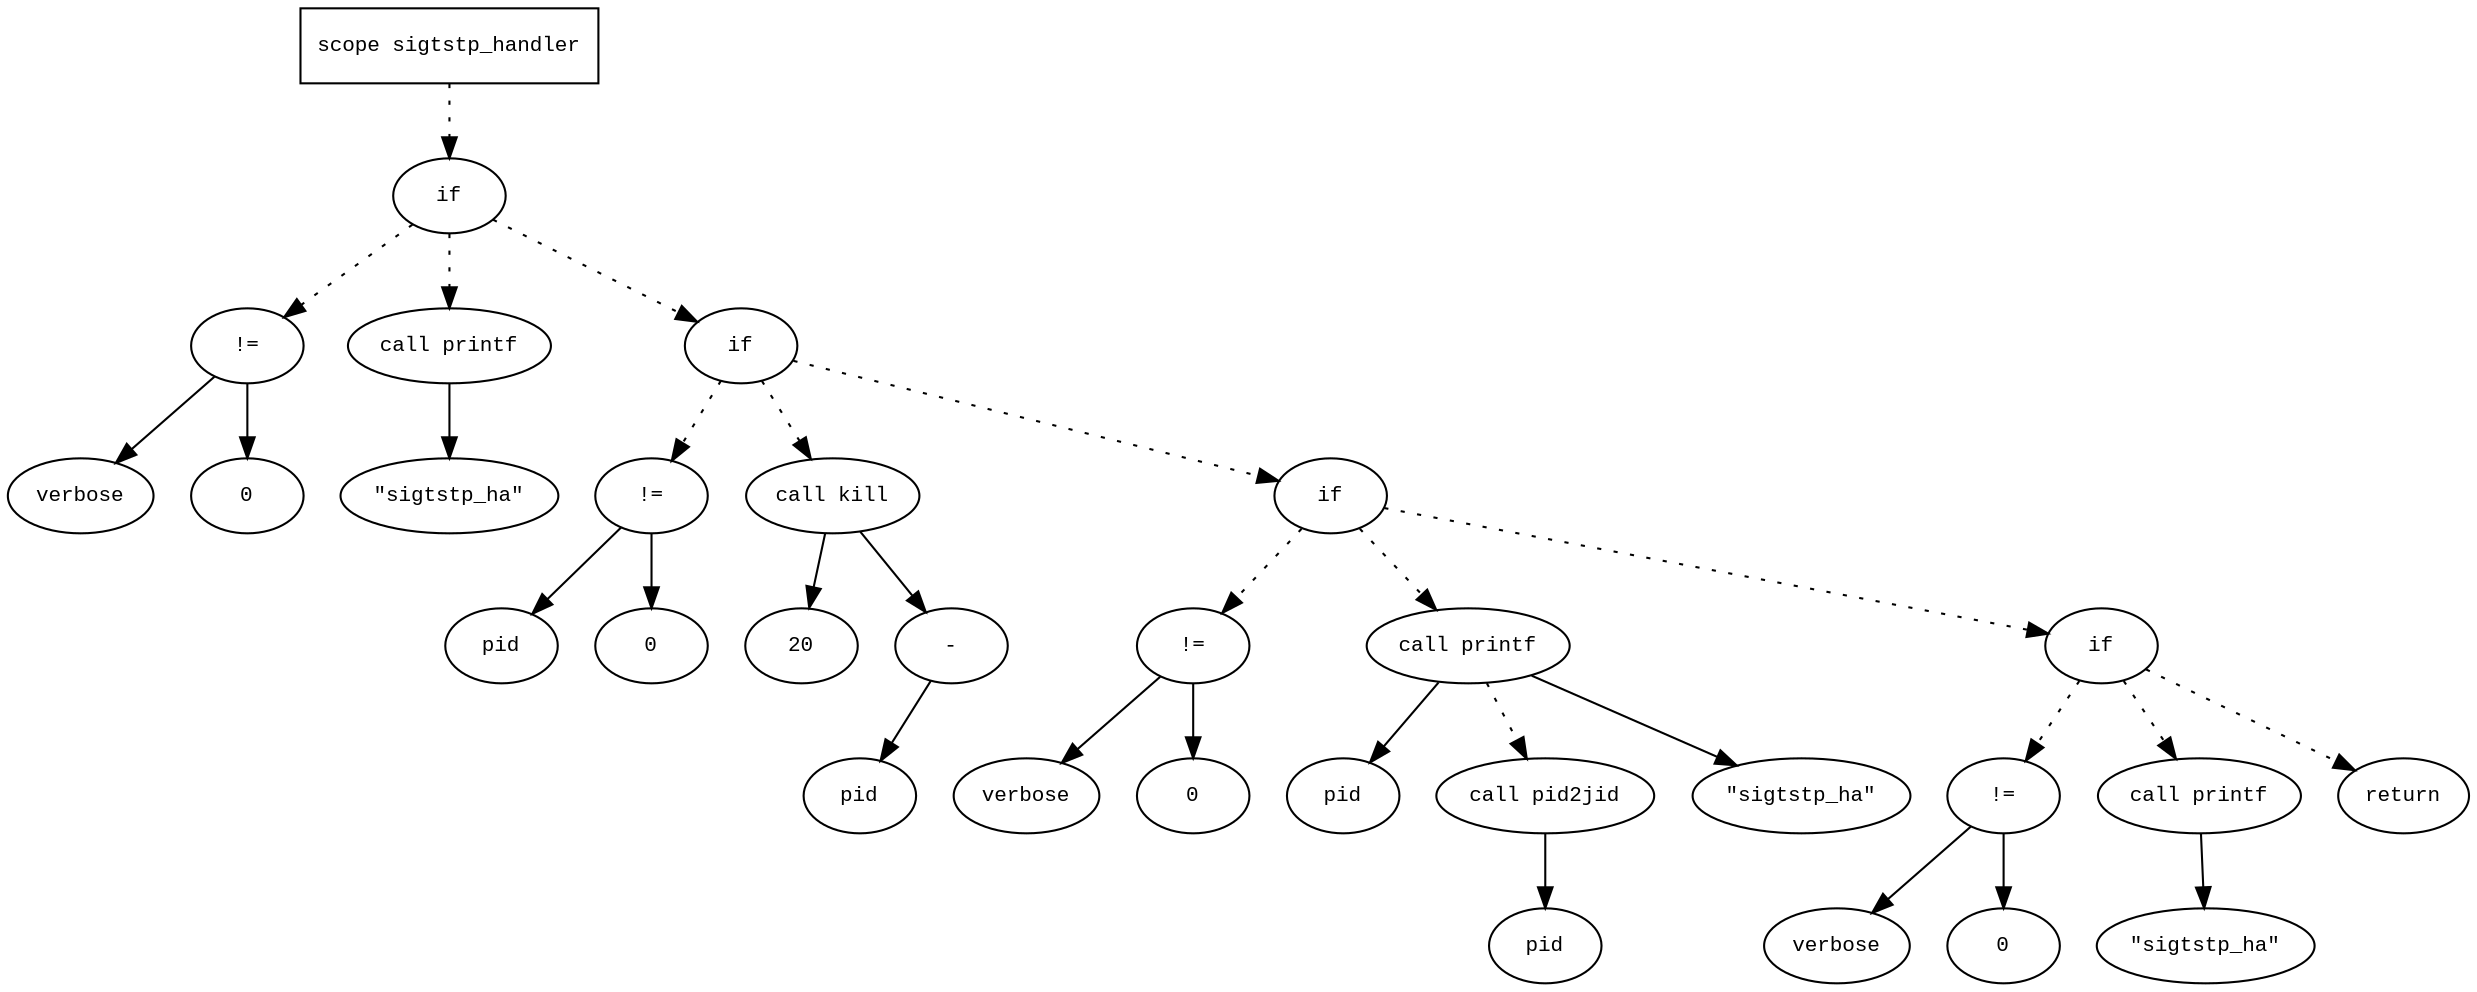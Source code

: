 digraph AST {
  graph [fontname="Times New Roman",fontsize=10];
  node  [fontname="Courier New",fontsize=10];
  edge  [fontname="Times New Roman",fontsize=10];

  node1 [label="scope sigtstp_handler",shape=box];
  node2 [label="if",shape=ellipse];
  node1 -> node2 [style=dotted];
  node3 [label="!=",shape=ellipse];
  node4 [label="verbose",shape=ellipse];
  node3 -> node4;
  node5 [label="0",shape=ellipse];
  node3 -> node5;
  node2 -> node3 [style=dotted];
  node6 [label="call printf",shape=ellipse];
  node7 [label="\"sigtstp_ha\"",shape=ellipse];
  node6 -> node7;
  node2 -> node6 [style=dotted];
  node8 [label="if",shape=ellipse];
  node2 -> node8 [style=dotted];
  node9 [label="!=",shape=ellipse];
  node10 [label="pid",shape=ellipse];
  node9 -> node10;
  node11 [label="0",shape=ellipse];
  node9 -> node11;
  node8 -> node9 [style=dotted];
  node12 [label="call kill",shape=ellipse];
  node13 [label="20",shape=ellipse];
  node12 -> node13;
  node14 [label="-",shape=ellipse];
  node15 [label="pid",shape=ellipse];
  node14 -> node15;
  node12 -> node14;
  node8 -> node12 [style=dotted];
  node16 [label="if",shape=ellipse];
  node8 -> node16 [style=dotted];
  node17 [label="!=",shape=ellipse];
  node18 [label="verbose",shape=ellipse];
  node17 -> node18;
  node19 [label="0",shape=ellipse];
  node17 -> node19;
  node16 -> node17 [style=dotted];
  node20 [label="call printf",shape=ellipse];
  node21 [label="pid",shape=ellipse];
  node20 -> node21;
  node22 [label="call pid2jid",shape=ellipse];
  node23 [label="pid",shape=ellipse];
  node22 -> node23;
  node20 -> node22 [style=dotted];
  node24 [label="\"sigtstp_ha\"",shape=ellipse];
  node20 -> node24;
  node16 -> node20 [style=dotted];
  node25 [label="if",shape=ellipse];
  node16 -> node25 [style=dotted];
  node26 [label="!=",shape=ellipse];
  node27 [label="verbose",shape=ellipse];
  node26 -> node27;
  node28 [label="0",shape=ellipse];
  node26 -> node28;
  node25 -> node26 [style=dotted];
  node29 [label="call printf",shape=ellipse];
  node30 [label="\"sigtstp_ha\"",shape=ellipse];
  node29 -> node30;
  node25 -> node29 [style=dotted];
  node31 [label="return",shape=ellipse];
  node25 -> node31 [style=dotted];
} 